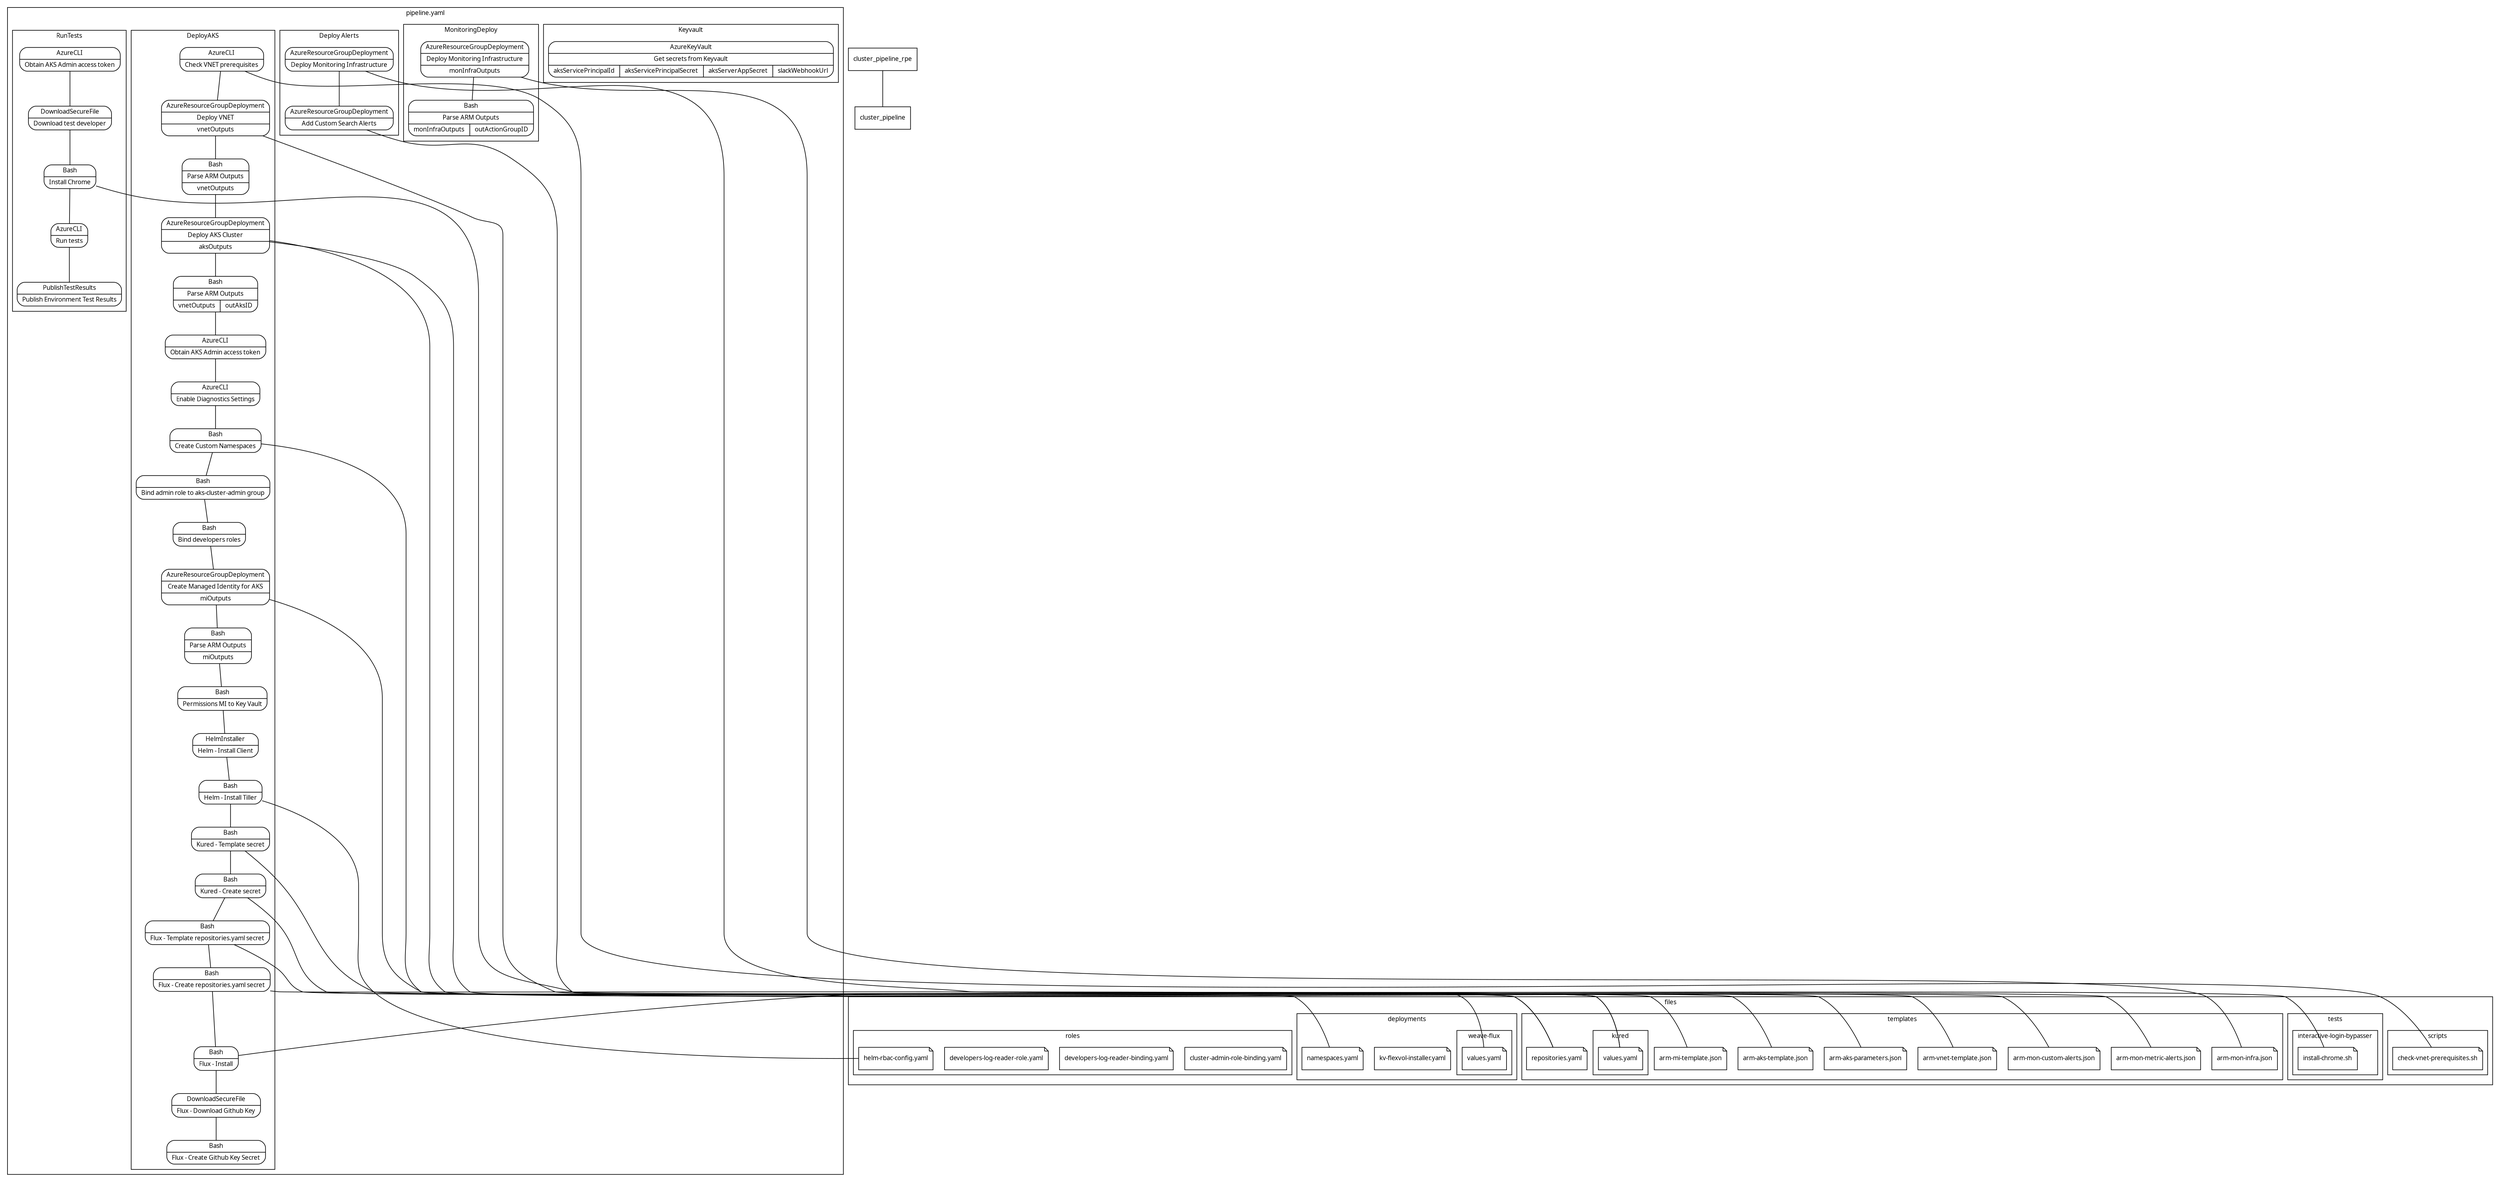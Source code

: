 graph g {
rankdir=TD;
    graph [fontsize=10 fontname="Verdana" compound=true overlap=false];
    node [shape=record fontsize=10 fontname="Verdana"];

subgraph cluster_pipeline_rpe{
 label="pipeline-rpe.yaml"
}
    subgraph cluster_pipeline {
        label="pipeline.yaml"

        subgraph cluster_Keyvault {
            label = "Keyvault"
            Keyvault_AzureKeyVault [shape=Mrecord label="{AzureKeyVault|Get secrets from Keyvault|{aksServicePrincipalId|aksServicePrincipalSecret|aksServerAppSecret|slackWebhookUrl}}"];
        }

        subgraph cluster_MonitoringDeploy {
            label = "MonitoringDeploy"
            MonitoringDeploy_AzureResourceGroupDeployment [shape=Mrecord label="{AzureResourceGroupDeployment|Deploy Monitoring Infrastructure|monInfraOutputs}}"];
            MonitoringDeploy_Bash[shape=Mrecord label="{Bash|Parse ARM Outputs|{monInfraOutputs|outActionGroupID}}"];
        MonitoringDeploy_AzureResourceGroupDeployment -- MonitoringDeploy_Bash
        
        }

        subgraph cluster_DeployAKS {
            label = "DeployAKS"
            DeployAKS_AzureCLI[shape=Mrecord label="{AzureCLI|Check VNET prerequisites}}"];
            DeployAKS_AzureResourceGroupDeployment [shape=Mrecord label="{AzureResourceGroupDeployment|Deploy VNET|vnetOutputs}}"];
            DeployAKS_Bash[shape=Mrecord label="{Bash|Parse ARM Outputs|{vnetOutputs}}"];
            DeployAKS_AzureResourceGroupDeployment2 [shape=Mrecord label="{AzureResourceGroupDeployment|Deploy AKS Cluster|aksOutputs}}"];
            DeployAKS_Bash2[shape=Mrecord label="{Bash|Parse ARM Outputs|{vnetOutputs|outAksID}}"];
            DeployAKS_AzureCLI2[shape=Mrecord label="{AzureCLI|Obtain AKS Admin access token}}"];
            DeployAKS_AzureCLI3[shape=Mrecord label="{AzureCLI|Enable Diagnostics Settings}}"];
            DeployAKS_Bash3[shape=Mrecord label="{Bash|Create Custom Namespaces}}"];
            DeployAKS_AzureCLI4[shape=Mrecord label="{Bash|Bind admin role to aks-cluster-admin group}}"];
            DeployAKS_AzureCLI5[shape=Mrecord label="{Bash|Bind developers roles}}"];
            DeployAKS_AzureResourceGroupDeployment3 [shape=Mrecord label="{AzureResourceGroupDeployment|Create Managed Identity for AKS|miOutputs}}"];
            DeployAKS_Bash4[shape=Mrecord label="{Bash|Parse ARM Outputs|{miOutputs}}"];
            DeployAKS_AzureCLI6[shape=Mrecord label="{Bash|Permissions MI to Key Vault}}"];
            DeployAKS_HelmInstaller[shape=Mrecord label="{HelmInstaller|Helm - Install Client}}"];
            DeployAKS_Bash5[shape=Mrecord label="{Bash|Helm - Install Tiller}}"];
            DeployAKS_Bash6[shape=Mrecord label="{Bash|Kured - Template secret}}"];
            DeployAKS_Bash7[shape=Mrecord label="{Bash|Kured - Create secret}}"];
            DeployAKS_Bash8[shape=Mrecord label="{Bash|Flux - Template repositories.yaml secret}}"];
            DeployAKS_Bash9[shape=Mrecord label="{Bash|Flux - Create repositories.yaml secret}}"];
            DeployAKS_Bash10[shape=Mrecord label="{Bash|Flux - Install}}"];
            DeployAKS_DownloadSecureFile[shape=Mrecord label="{DownloadSecureFile|Flux - Download Github Key}}"];
            DeployAKS_Bash11[shape=Mrecord label="{Bash|Flux - Create Github Key Secret}}"];

 

DeployAKS_AzureCLI -- DeployAKS_AzureResourceGroupDeployment
 DeployAKS_AzureResourceGroupDeployment -- DeployAKS_Bash
 DeployAKS_Bash -- DeployAKS_AzureResourceGroupDeployment2
 DeployAKS_AzureResourceGroupDeployment2 -- DeployAKS_Bash2
 DeployAKS_Bash2 -- DeployAKS_AzureCLI2
 DeployAKS_AzureCLI2 -- DeployAKS_AzureCLI3
 DeployAKS_AzureCLI3 -- DeployAKS_Bash3
 DeployAKS_Bash3 -- DeployAKS_AzureCLI4
 DeployAKS_AzureCLI4 -- DeployAKS_AzureCLI5
 DeployAKS_AzureCLI5 -- DeployAKS_AzureResourceGroupDeployment3
 DeployAKS_AzureResourceGroupDeployment3 -- DeployAKS_Bash4
 DeployAKS_Bash4 -- DeployAKS_AzureCLI6
 DeployAKS_AzureCLI6 -- DeployAKS_HelmInstaller
  DeployAKS_HelmInstaller -- DeployAKS_Bash5
  DeployAKS_Bash5 -- DeployAKS_Bash6
   DeployAKS_Bash6 --DeployAKS_Bash7
   DeployAKS_Bash7 --DeployAKS_Bash8
   DeployAKS_Bash8 -- DeployAKS_Bash9
   DeployAKS_Bash9 -- DeployAKS_Bash10
  DeployAKS_Bash10 -- DeployAKS_DownloadSecureFile
  DeployAKS_DownloadSecureFile -- DeployAKS_Bash11
         

        }

        subgraph cluster_MonitoringAddAlerts {
            label = "Deploy Alerts"
            MonitoringAddAlerts_AzureResourceGroupDeployment [shape=Mrecord label="{AzureResourceGroupDeployment|Deploy Monitoring Infrastructure}}"];
            MonitoringAddAlerts_AzureResourceGroupDeployment2 [shape=Mrecord label="{AzureResourceGroupDeployment|Add Custom Search Alerts}}"];

            MonitoringAddAlerts_AzureResourceGroupDeployment -- MonitoringAddAlerts_AzureResourceGroupDeployment2
        }

        subgraph cluster_RunTests {
            label = "RunTests"
            RunTests_AzureCLI[shape=Mrecord label="{AzureCLI|Obtain AKS Admin access token}}"];
            RunTests_DownloadSecureFile[shape=Mrecord label="{DownloadSecureFile|Download test developer}}"];
            RunTests_Bash[shape=Mrecord label="{Bash|Install Chrome}}"];
            RunTests_AzureCLI2[shape=Mrecord label="{AzureCLI|Run tests}}"];
            RunTests_PublishTestResults[shape=Mrecord label="{PublishTestResults|Publish Environment Test Results}}"];

RunTests_AzureCLI -- RunTests_DownloadSecureFile
RunTests_DownloadSecureFile -- RunTests_Bash
RunTests_Bash -- RunTests_AzureCLI2
RunTests_AzureCLI2 -- RunTests_PublishTestResults
        }

    }

subgraph cluster_files {
label="files"
 subgraph cluster_tests {
        label = "tests";
        subgraph cluster_interactive{
            label = "interactive-login-bypasser";
                    install_chrome [shape=note label="install-chrome.sh"]    

        }
        }

 subgraph cluster_scripts {
        label = "scripts";
        check_vnet_prerequisites [shape=note label="check-vnet-prerequisites.sh"];
        }

   subgraph cluster_deployments {
        label = "deployments";
        kv_flexvol_installer [shape=note label="kv-flexvol-installer.yaml"]    
        namespaces [shape=note label="namespaces.yaml"]    

        subgraph cluster_weave_flux {
                label = "weave-flux"
                weave_flux_values [shape=note label="values.yaml"]    
        }
    }
    
    subgraph cluster_roles {
        label = "roles";

        cluster_admin_role_binding [shape=note label="cluster-admin-role-binding.yaml"]    
        developers_log_reader_binding [shape=note label="developers-log-reader-binding.yaml"]    
        developers_log_reader_role [shape=note label="developers-log-reader-role.yaml"]    
        helm_rbac_config [shape=note label="helm-rbac-config.yaml"]    
    }

     subgraph cluster_templates
     {
            label = "templates";
            subgraph cluster_templates_kured
            {
                label = "kured";
                kured_values [shape=note label="values.yaml"]    
            }

        arm_mon_infra [shape=note label="arm-mon-infra.json"]
        arm_vnet_template[shape=note label="arm-vnet-template.json"]
        arm_aks_template[shape=note label="arm-aks-template.json"]
        arm_aks_parameters[shape=note label="arm-aks-parameters.json"]
        arm_mon_metric_alerts[shape=note label="arm-mon-metric-alerts.json"]
        arm_mon_custom_alerts[shape=note label="arm-mon-custom-alerts.json"]
        arm_mi_template[shape=note label="arm-mi-template.json"]
        repositories [shape=note label="repositories.yaml"]
     }
}
    MonitoringDeploy_AzureResourceGroupDeployment--arm_mon_infra;

    DeployAKS_AzureCLI--check_vnet_prerequisites;
    DeployAKS_AzureResourceGroupDeployment--arm_vnet_template;
    DeployAKS_AzureResourceGroupDeployment2--arm_aks_template;
   DeployAKS_AzureResourceGroupDeployment2-- arm_aks_parameters;
DeployAKS_Bash3--namespaces;
DeployAKS_AzureResourceGroupDeployment3--arm_mi_template;
DeployAKS_Bash5--helm_rbac_config;
DeployAKS_Bash6--kured_values;
DeployAKS_Bash7--kured_values;
DeployAKS_Bash8--repositories;
DeployAKS_Bash9--repositories;
DeployAKS_Bash10--weave_flux_values;


MonitoringAddAlerts_AzureResourceGroupDeployment--arm_mon_metric_alerts;
MonitoringAddAlerts_AzureResourceGroupDeployment2--arm_mon_custom_alerts;

RunTests_Bash--install_chrome;

cluster_pipeline_rpe -- cluster_pipeline;




}